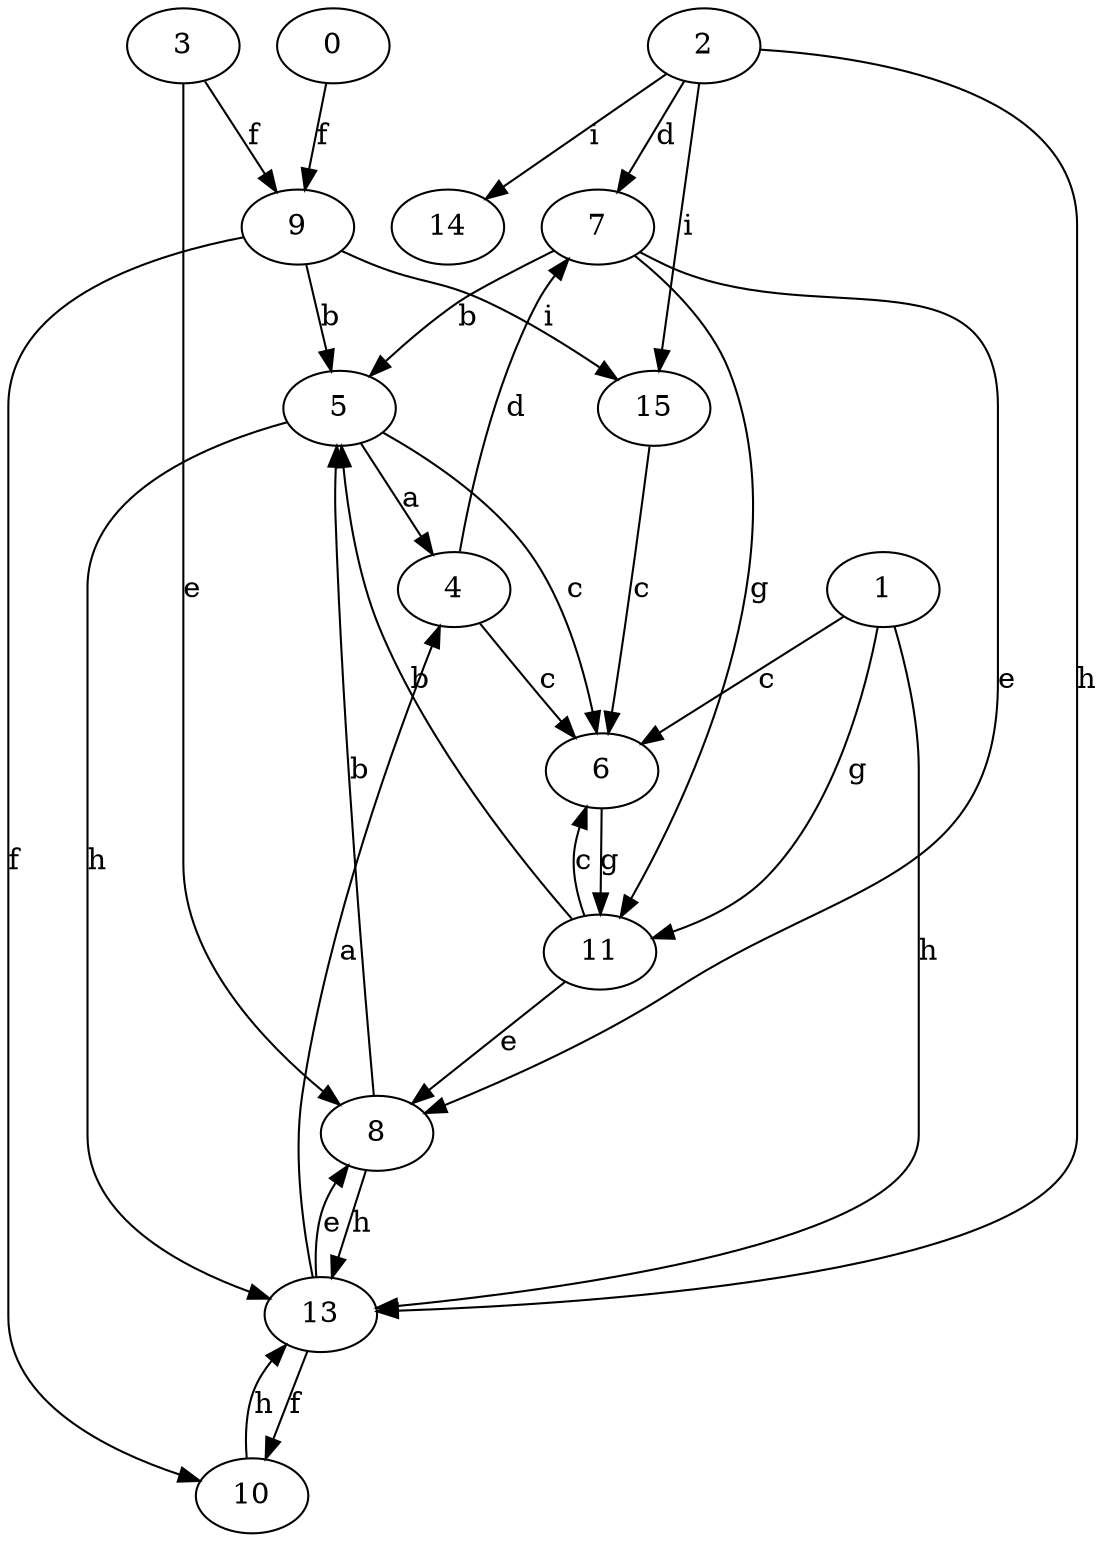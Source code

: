 strict digraph  {
2;
3;
4;
5;
6;
7;
8;
9;
10;
11;
13;
14;
0;
15;
1;
2 -> 7  [label=d];
2 -> 13  [label=h];
2 -> 14  [label=i];
2 -> 15  [label=i];
3 -> 8  [label=e];
3 -> 9  [label=f];
4 -> 6  [label=c];
4 -> 7  [label=d];
5 -> 4  [label=a];
5 -> 6  [label=c];
5 -> 13  [label=h];
6 -> 11  [label=g];
7 -> 5  [label=b];
7 -> 8  [label=e];
7 -> 11  [label=g];
8 -> 5  [label=b];
8 -> 13  [label=h];
9 -> 5  [label=b];
9 -> 10  [label=f];
9 -> 15  [label=i];
10 -> 13  [label=h];
11 -> 5  [label=b];
11 -> 6  [label=c];
11 -> 8  [label=e];
13 -> 4  [label=a];
13 -> 8  [label=e];
13 -> 10  [label=f];
0 -> 9  [label=f];
15 -> 6  [label=c];
1 -> 6  [label=c];
1 -> 11  [label=g];
1 -> 13  [label=h];
}
